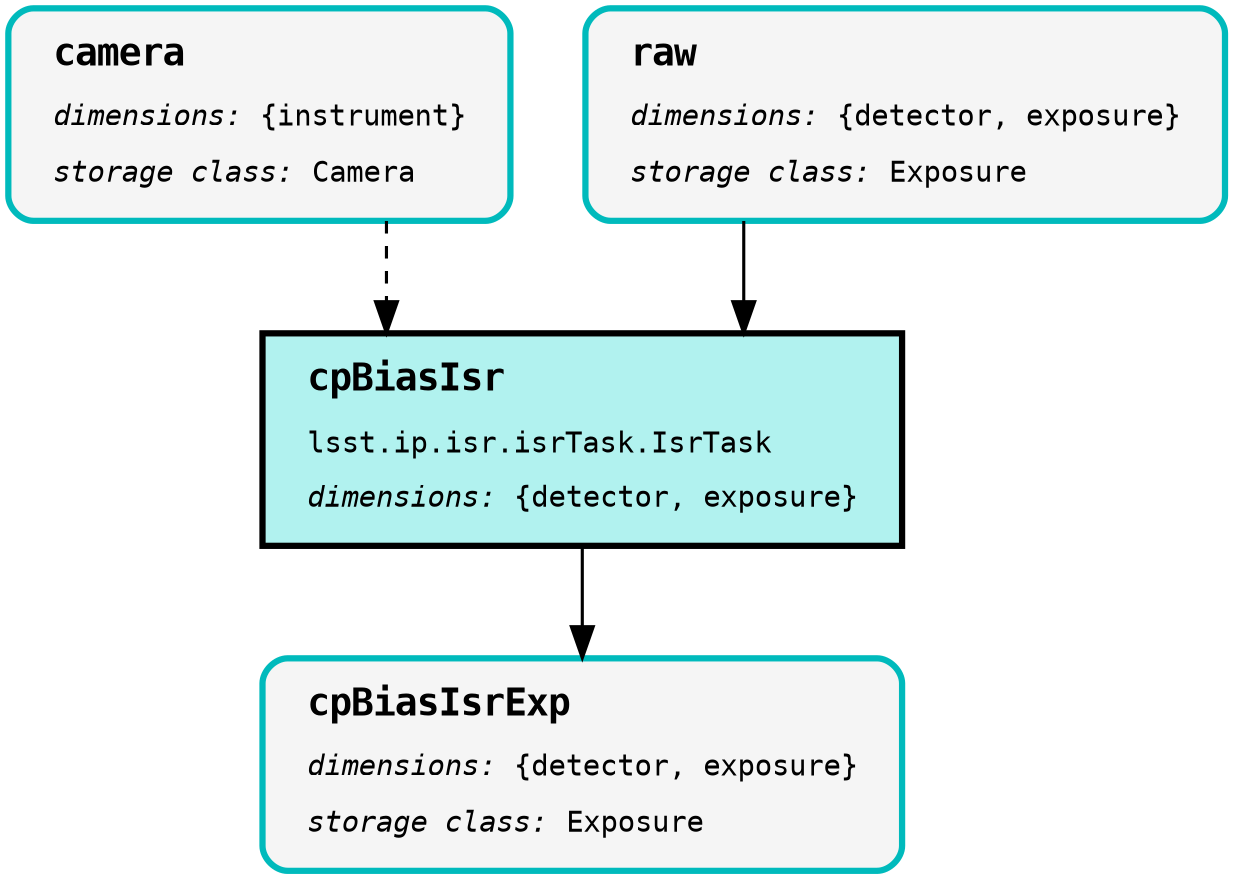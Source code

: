 digraph Pipeline {
graph [splines="ortho", nodesep="0.5", ranksep="0.75"];
node [shape="box", fontname="Monospace", fontsize="14", margin="0.2,0.1", penwidth="3"];
edge [color="black", arrowsize="1.5", penwidth="1.5", pad="10mm"];
"cpBiasIsr:2" [style="filled", color="black", fillcolor="#B1F2EF", label=<<TABLE BORDER="0" CELLPADDING="5"><TR><TD ALIGN="LEFT"><B><FONT POINT-SIZE="18">cpBiasIsr</FONT></B></TD></TR><TR><TD ALIGN="LEFT">lsst.ip.isr.isrTask.IsrTask</TD></TR><TR><TD ALIGN="LEFT"><I>dimensions:</I>&nbsp;{detector, exposure}</TD></TR></TABLE>>];
"camera:0" [style="rounded,filled,bold", color="#00BABC", fillcolor="#F5F5F5", label=<<TABLE BORDER="0" CELLPADDING="5"><TR><TD ALIGN="LEFT"><B><FONT POINT-SIZE="18">camera</FONT></B></TD></TR><TR><TD ALIGN="LEFT"><I>dimensions:</I>&nbsp;{instrument}</TD></TR><TR><TD ALIGN="LEFT"><I>storage class:</I>&nbsp;Camera</TD></TR></TABLE>>];
"raw:0" [style="rounded,filled,bold", color="#00BABC", fillcolor="#F5F5F5", label=<<TABLE BORDER="0" CELLPADDING="5"><TR><TD ALIGN="LEFT"><B><FONT POINT-SIZE="18">raw</FONT></B></TD></TR><TR><TD ALIGN="LEFT"><I>dimensions:</I>&nbsp;{detector, exposure}</TD></TR><TR><TD ALIGN="LEFT"><I>storage class:</I>&nbsp;Exposure</TD></TR></TABLE>>];
"cpBiasIsrExp:0" [style="rounded,filled,bold", color="#00BABC", fillcolor="#F5F5F5", label=<<TABLE BORDER="0" CELLPADDING="5"><TR><TD ALIGN="LEFT"><B><FONT POINT-SIZE="18">cpBiasIsrExp</FONT></B></TD></TR><TR><TD ALIGN="LEFT"><I>dimensions:</I>&nbsp;{detector, exposure}</TD></TR><TR><TD ALIGN="LEFT"><I>storage class:</I>&nbsp;Exposure</TD></TR></TABLE>>];
"cpBiasIsr:2" -> "cpBiasIsrExp:0";
"camera:0" -> "cpBiasIsr:2" [style="dashed"];
"raw:0" -> "cpBiasIsr:2";
}
